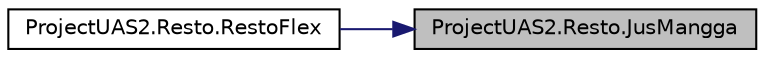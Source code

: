 digraph "ProjectUAS2.Resto.JusMangga"
{
 // LATEX_PDF_SIZE
  edge [fontname="Helvetica",fontsize="10",labelfontname="Helvetica",labelfontsize="10"];
  node [fontname="Helvetica",fontsize="10",shape=record];
  rankdir="RL";
  Node1 [label="ProjectUAS2.Resto.JusMangga",height=0.2,width=0.4,color="black", fillcolor="grey75", style="filled", fontcolor="black",tooltip=" "];
  Node1 -> Node2 [dir="back",color="midnightblue",fontsize="10",style="solid",fontname="Helvetica"];
  Node2 [label="ProjectUAS2.Resto.RestoFlex",height=0.2,width=0.4,color="black", fillcolor="white", style="filled",URL="$class_project_u_a_s2_1_1_resto.html#a25a2de094d64c9345e7f4bf384cf08c5",tooltip=" "];
}
